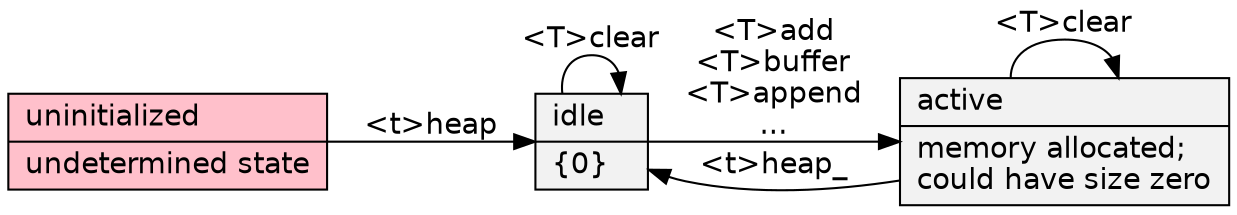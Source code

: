 digraph {
	graph [rankdir=LR, truecolor=true, bgcolor=transparent, fontname="Bitstream Vera Sans"];
	node [shape=record, style=filled, fillcolor="Grey95", fontname="Bitstream Vera Sans"];
	edge [fontname="Bitstream Vera Sans"];
	null [ label = "uninitialized\l|undetermined state\l", fillcolor = pink ];
	static [ label = "idle\l|\{0\}\l" ];
	dynamic [ label = "active\l|memory allocated;\lcould have size zero\l" ];
	null -> static [ label = "<t>heap" ];
	static -> dynamic [ label = "<T>add\n<T>buffer\n<T>append\n..." ];
	dynamic -> static [ label = "<t>heap_" ];
	static -> static [ label = "<T>clear" ];
	dynamic -> dynamic [ label = "<T>clear" ];
}
